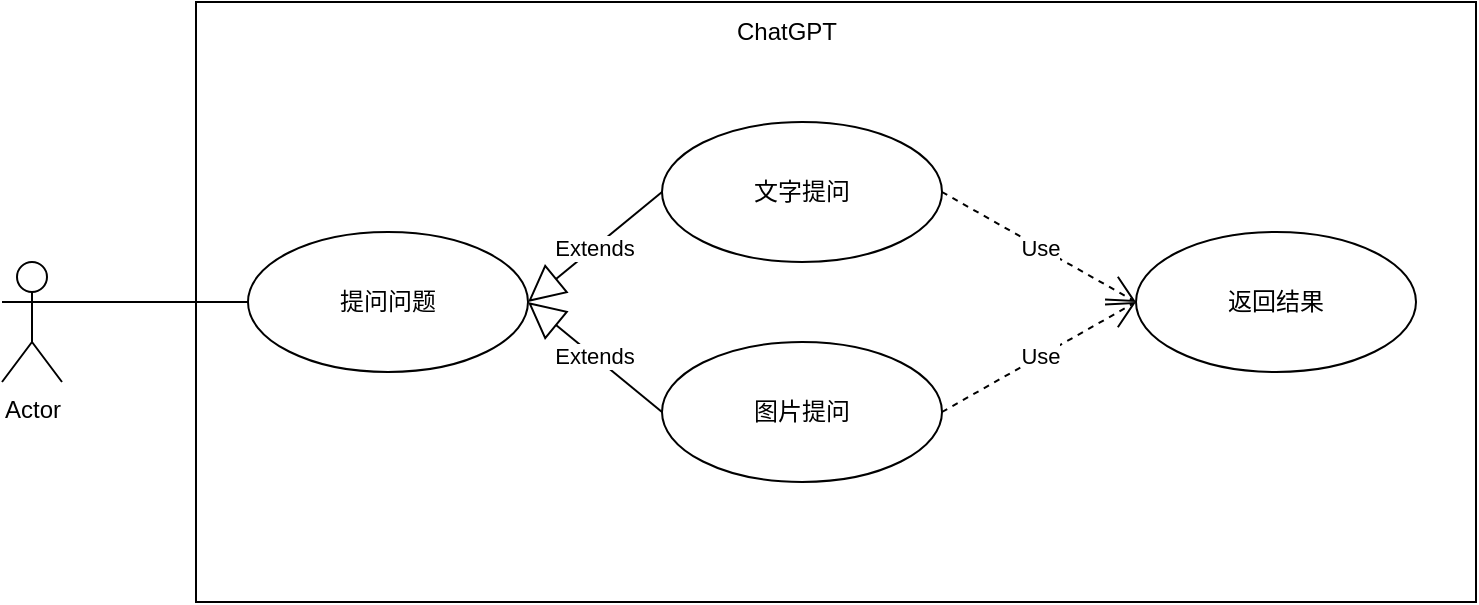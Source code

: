 <mxfile version="22.1.17" type="github">
  <diagram name="第 1 页" id="hmNRHeVjzaZbOBwrlbyH">
    <mxGraphModel dx="1002" dy="577" grid="1" gridSize="10" guides="1" tooltips="1" connect="1" arrows="1" fold="1" page="1" pageScale="1" pageWidth="827" pageHeight="1169" math="0" shadow="0">
      <root>
        <mxCell id="0" />
        <mxCell id="1" parent="0" />
        <mxCell id="Q5bfVA_yUDIAdeXIvv6c-8" value="Actor" style="shape=umlActor;verticalLabelPosition=bottom;verticalAlign=top;html=1;" parent="1" vertex="1">
          <mxGeometry x="33" y="730" width="30" height="60" as="geometry" />
        </mxCell>
        <mxCell id="ZkdPULrKUSTm3PZHWJ5O-13" value="" style="rounded=0;whiteSpace=wrap;html=1;" vertex="1" parent="1">
          <mxGeometry x="130" y="600" width="640" height="300" as="geometry" />
        </mxCell>
        <mxCell id="ZkdPULrKUSTm3PZHWJ5O-14" value="提问问题" style="ellipse;whiteSpace=wrap;html=1;" vertex="1" parent="1">
          <mxGeometry x="156" y="715" width="140" height="70" as="geometry" />
        </mxCell>
        <mxCell id="ZkdPULrKUSTm3PZHWJ5O-15" value="文字提问" style="ellipse;whiteSpace=wrap;html=1;" vertex="1" parent="1">
          <mxGeometry x="363" y="660" width="140" height="70" as="geometry" />
        </mxCell>
        <mxCell id="ZkdPULrKUSTm3PZHWJ5O-16" value="图片提问" style="ellipse;whiteSpace=wrap;html=1;" vertex="1" parent="1">
          <mxGeometry x="363" y="770" width="140" height="70" as="geometry" />
        </mxCell>
        <mxCell id="ZkdPULrKUSTm3PZHWJ5O-17" value="Extends" style="endArrow=block;endSize=16;endFill=0;html=1;rounded=0;entryX=1;entryY=0.5;entryDx=0;entryDy=0;exitX=0;exitY=0.5;exitDx=0;exitDy=0;" edge="1" parent="1" source="ZkdPULrKUSTm3PZHWJ5O-15" target="ZkdPULrKUSTm3PZHWJ5O-14">
          <mxGeometry width="160" relative="1" as="geometry">
            <mxPoint x="333" y="780" as="sourcePoint" />
            <mxPoint x="493" y="780" as="targetPoint" />
          </mxGeometry>
        </mxCell>
        <mxCell id="ZkdPULrKUSTm3PZHWJ5O-18" value="Extends" style="endArrow=block;endSize=16;endFill=0;html=1;rounded=0;entryX=1;entryY=0.5;entryDx=0;entryDy=0;exitX=0;exitY=0.5;exitDx=0;exitDy=0;" edge="1" parent="1" source="ZkdPULrKUSTm3PZHWJ5O-16" target="ZkdPULrKUSTm3PZHWJ5O-14">
          <mxGeometry width="160" relative="1" as="geometry">
            <mxPoint x="363" y="760" as="sourcePoint" />
            <mxPoint x="296" y="815" as="targetPoint" />
          </mxGeometry>
        </mxCell>
        <mxCell id="ZkdPULrKUSTm3PZHWJ5O-19" value="返回结果" style="ellipse;whiteSpace=wrap;html=1;" vertex="1" parent="1">
          <mxGeometry x="600" y="715" width="140" height="70" as="geometry" />
        </mxCell>
        <mxCell id="ZkdPULrKUSTm3PZHWJ5O-20" value="Use" style="endArrow=open;endSize=12;dashed=1;html=1;rounded=0;entryX=0;entryY=0.5;entryDx=0;entryDy=0;exitX=1;exitY=0.5;exitDx=0;exitDy=0;" edge="1" parent="1" source="ZkdPULrKUSTm3PZHWJ5O-15" target="ZkdPULrKUSTm3PZHWJ5O-19">
          <mxGeometry width="160" relative="1" as="geometry">
            <mxPoint x="380" y="780" as="sourcePoint" />
            <mxPoint x="540" y="780" as="targetPoint" />
          </mxGeometry>
        </mxCell>
        <mxCell id="ZkdPULrKUSTm3PZHWJ5O-21" value="Use" style="endArrow=open;endSize=12;dashed=1;html=1;rounded=0;entryX=0;entryY=0.5;entryDx=0;entryDy=0;exitX=1;exitY=0.5;exitDx=0;exitDy=0;" edge="1" parent="1" source="ZkdPULrKUSTm3PZHWJ5O-16" target="ZkdPULrKUSTm3PZHWJ5O-19">
          <mxGeometry width="160" relative="1" as="geometry">
            <mxPoint x="503" y="750" as="sourcePoint" />
            <mxPoint x="600" y="805" as="targetPoint" />
          </mxGeometry>
        </mxCell>
        <mxCell id="ZkdPULrKUSTm3PZHWJ5O-22" value="" style="endArrow=none;html=1;rounded=0;exitX=1;exitY=0.333;exitDx=0;exitDy=0;exitPerimeter=0;entryX=0;entryY=0.5;entryDx=0;entryDy=0;" edge="1" parent="1" source="Q5bfVA_yUDIAdeXIvv6c-8" target="ZkdPULrKUSTm3PZHWJ5O-14">
          <mxGeometry width="50" height="50" relative="1" as="geometry">
            <mxPoint x="390" y="720" as="sourcePoint" />
            <mxPoint x="440" y="670" as="targetPoint" />
          </mxGeometry>
        </mxCell>
        <mxCell id="ZkdPULrKUSTm3PZHWJ5O-23" value="ChatGPT" style="text;html=1;align=center;verticalAlign=middle;resizable=0;points=[];autosize=1;strokeColor=none;fillColor=none;" vertex="1" parent="1">
          <mxGeometry x="390" y="600" width="70" height="30" as="geometry" />
        </mxCell>
      </root>
    </mxGraphModel>
  </diagram>
</mxfile>
